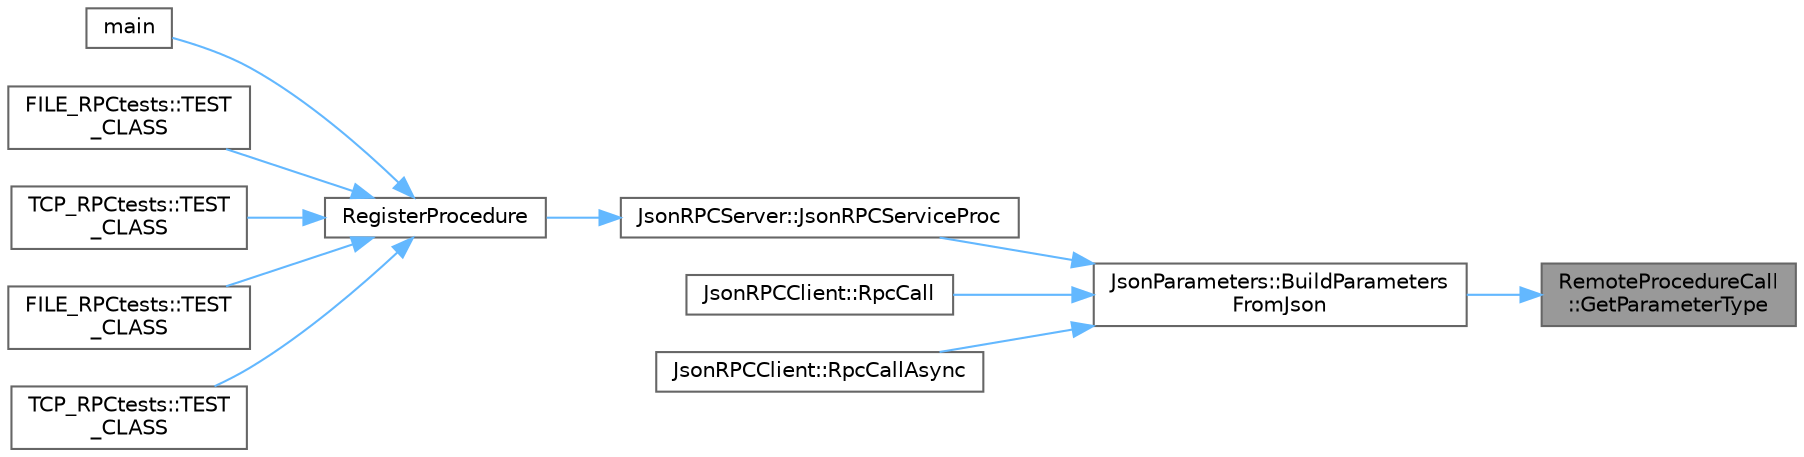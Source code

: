 digraph "RemoteProcedureCall::GetParameterType"
{
 // LATEX_PDF_SIZE
  bgcolor="transparent";
  edge [fontname=Helvetica,fontsize=10,labelfontname=Helvetica,labelfontsize=10];
  node [fontname=Helvetica,fontsize=10,shape=box,height=0.2,width=0.4];
  rankdir="RL";
  Node1 [id="Node000001",label="RemoteProcedureCall\l::GetParameterType",height=0.2,width=0.4,color="gray40", fillcolor="grey60", style="filled", fontcolor="black",tooltip=" "];
  Node1 -> Node2 [id="edge1_Node000001_Node000002",dir="back",color="steelblue1",style="solid",tooltip=" "];
  Node2 [id="Node000002",label="JsonParameters::BuildParameters\lFromJson",height=0.2,width=0.4,color="grey40", fillcolor="white", style="filled",URL="$class_json_parameters.html#af0c0b39d4698688e32c9bf1cf2575084",tooltip=" "];
  Node2 -> Node3 [id="edge2_Node000002_Node000003",dir="back",color="steelblue1",style="solid",tooltip=" "];
  Node3 [id="Node000003",label="JsonRPCServer::JsonRPCServiceProc",height=0.2,width=0.4,color="grey40", fillcolor="white", style="filled",URL="$class_json_r_p_c_server.html#ad5c173c2db39c0f15a13a01ecad874da",tooltip=" "];
  Node3 -> Node4 [id="edge3_Node000003_Node000004",dir="back",color="steelblue1",style="solid",tooltip=" "];
  Node4 [id="Node000004",label="RegisterProcedure",height=0.2,width=0.4,color="grey40", fillcolor="white", style="filled",URL="$_json_r_p_c_server_8cpp.html#a05f72251dab2a463c9a75516c4fef5c5",tooltip=" "];
  Node4 -> Node5 [id="edge4_Node000004_Node000005",dir="back",color="steelblue1",style="solid",tooltip=" "];
  Node5 [id="Node000005",label="main",height=0.2,width=0.4,color="grey40", fillcolor="white", style="filled",URL="$_json_test_server_8cpp.html#a3c04138a5bfe5d72780bb7e82a18e627",tooltip=" "];
  Node4 -> Node6 [id="edge5_Node000004_Node000006",dir="back",color="steelblue1",style="solid",tooltip=" "];
  Node6 [id="Node000006",label="FILE_RPCtests::TEST\l_CLASS",height=0.2,width=0.4,color="grey40", fillcolor="white", style="filled",URL="$namespace_f_i_l_e___r_p_ctests.html#a89785f93bbc59af8cd009b0b8d9a5fcd",tooltip=" "];
  Node4 -> Node7 [id="edge6_Node000004_Node000007",dir="back",color="steelblue1",style="solid",tooltip=" "];
  Node7 [id="Node000007",label="TCP_RPCtests::TEST\l_CLASS",height=0.2,width=0.4,color="grey40", fillcolor="white", style="filled",URL="$namespace_t_c_p___r_p_ctests.html#aac4c22bc83990128f447f5a6ef233969",tooltip=" "];
  Node4 -> Node8 [id="edge7_Node000004_Node000008",dir="back",color="steelblue1",style="solid",tooltip=" "];
  Node8 [id="Node000008",label="FILE_RPCtests::TEST\l_CLASS",height=0.2,width=0.4,color="grey40", fillcolor="white", style="filled",URL="$namespace_f_i_l_e___r_p_ctests.html#a3b6e47652e7686d3debd66cb87c30216",tooltip=" "];
  Node4 -> Node9 [id="edge8_Node000004_Node000009",dir="back",color="steelblue1",style="solid",tooltip=" "];
  Node9 [id="Node000009",label="TCP_RPCtests::TEST\l_CLASS",height=0.2,width=0.4,color="grey40", fillcolor="white", style="filled",URL="$namespace_t_c_p___r_p_ctests.html#a2e619f462da3b069a3d741df83b23427",tooltip=" "];
  Node2 -> Node10 [id="edge9_Node000002_Node000010",dir="back",color="steelblue1",style="solid",tooltip=" "];
  Node10 [id="Node000010",label="JsonRPCClient::RpcCall",height=0.2,width=0.4,color="grey40", fillcolor="white", style="filled",URL="$class_json_r_p_c_client.html#a747506052ce6f69b3673ddeed6f3190a",tooltip=" "];
  Node2 -> Node11 [id="edge10_Node000002_Node000011",dir="back",color="steelblue1",style="solid",tooltip=" "];
  Node11 [id="Node000011",label="JsonRPCClient::RpcCallAsync",height=0.2,width=0.4,color="grey40", fillcolor="white", style="filled",URL="$class_json_r_p_c_client.html#a63b79bf955270fef1cd21750c10c5a51",tooltip=" "];
}
